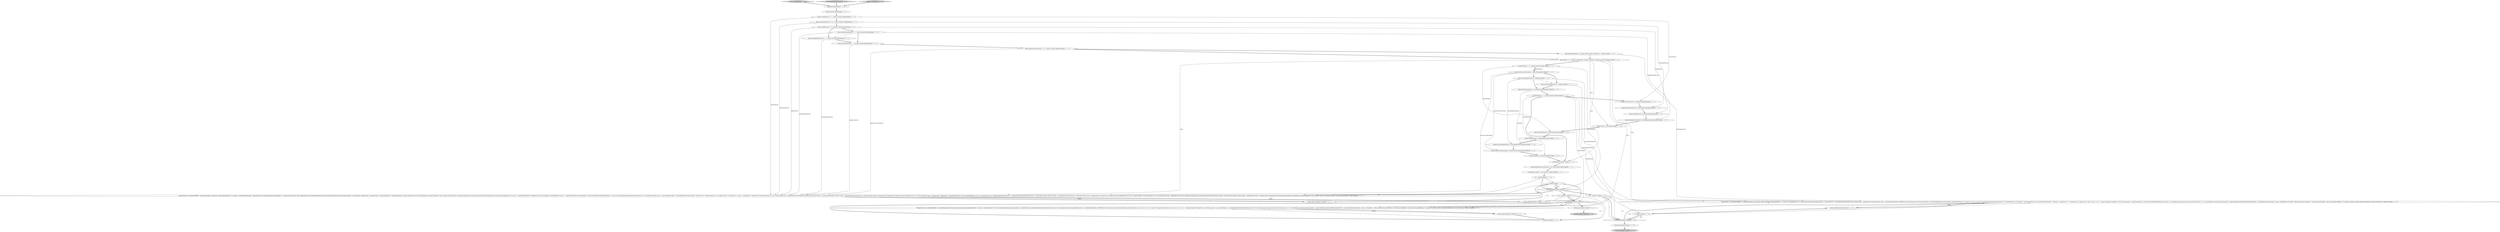 digraph {
24 [style = filled, label = "clearIndex()@@@3@@@['1', '1', '1']", fillcolor = white, shape = ellipse image = "AAA0AAABBB1BBB"];
13 [style = filled, label = "final int deletePercent = 4 + random().nextInt(25)@@@7@@@['1', '1', '1']", fillcolor = white, shape = ellipse image = "AAA0AAABBB1BBB"];
6 [style = filled, label = "threads.add(thread)@@@170@@@['1', '1', '0']", fillcolor = white, shape = ellipse image = "AAA0AAABBB1BBB"];
19 [style = filled, label = "final int optimisticPercent = 1 + random().nextInt(50)@@@9@@@['1', '1', '1']", fillcolor = white, shape = ellipse image = "AAA0AAABBB1BBB"];
43 [style = filled, label = "threads.add(thread)@@@119@@@['0', '0', '1']", fillcolor = white, shape = ellipse image = "AAA0AAABBB3BBB"];
0 [style = filled, label = "verbose(\"ndocs=\",ndocs)@@@22@@@['1', '1', '0']", fillcolor = white, shape = ellipse image = "AAA0AAABBB1BBB"];
45 [style = filled, label = "i < nReadThreads@@@122@@@['0', '0', '1']", fillcolor = white, shape = diamond image = "AAA0AAABBB3BBB"];
21 [style = filled, label = "verbose(\"nWriteThreads=\",nWriteThreads)@@@23@@@['1', '1', '0']", fillcolor = white, shape = ellipse image = "AAA0AAABBB1BBB"];
10 [style = filled, label = "final AtomicInteger numCommitting = new AtomicInteger()@@@18@@@['1', '1', '1']", fillcolor = white, shape = ellipse image = "AAA0AAABBB1BBB"];
48 [style = filled, label = "int i = 0@@@121@@@['0', '0', '1']", fillcolor = white, shape = ellipse image = "AAA0AAABBB3BBB"];
46 [style = filled, label = "thread.start()@@@176@@@['0', '0', '1']", fillcolor = white, shape = ellipse image = "AAA0AAABBB3BBB"];
49 [style = filled, label = "Thread thread = new Thread(\"READER\" + i){@Override public void run(){try {while (operations.decrementAndGet() >= 0) {int id = rand.nextInt(100) < 25? lastId: rand.nextInt(ndocs)boolean realTime = rand.nextInt(100) < percentRealtimeQueryDocInfo infoif (realTime) {info = model.get(id)}{synchronized (globalLock) {info = committedModel.get(id)}}if (VERBOSE) {verbose(\"querying id\",id)}SolrQueryRequest sreqif (realTime) {sreq = req(\"wt\",\"json\",\"qt\",\"/get\",\"ids\",Integer.toString(id))}{sreq = req(\"wt\",\"json\",\"q\",\"id:\" + Integer.toString(id),\"omitHeader\",\"true\")}String response = h.query(sreq)Map rsp = (Map)ObjectBuilder.fromJSON(response)List doclist = (List)(((Map)rsp.get(\"response\")).get(\"docs\"))if (doclist.size() == 0) {}{assertEquals(1,doclist.size())long foundVal = (Long)(((Map)doclist.get(0)).get(FIELD))long foundVer = (Long)(((Map)doclist.get(0)).get(\"_version_\"))if (foundVer < Math.abs(info.version) || (foundVer == info.version && foundVal != info.val)) {verbose(\"ERROR, id=\",id,\"found=\",response,\"model\",info)assertTrue(false)}}}}catch (Throwable e) }}@@@124@@@['0', '0', '1']", fillcolor = white, shape = ellipse image = "AAA0AAABBB3BBB"];
52 [style = filled, label = "threads.add(thread)@@@173@@@['0', '0', '1']", fillcolor = white, shape = ellipse image = "AAA0AAABBB3BBB"];
1 [style = filled, label = "Thread thread = new Thread(\"READER\" + i){@Override public void run(){try {while (operations.decrementAndGet() >= 0) {int id = rand.nextInt(100) < 25? lastId: rand.nextInt(ndocs)boolean realTime = rand.nextInt(100) < percentRealtimeQueryDocInfo infoif (realTime) {info = model.get(id)}{synchronized (this) {info = committedModel.get(id)}}if (VERBOSE) {verbose(\"querying id\",id)}boolean filteredOut = falseSolrQueryRequest sreqif (realTime) {ModifiableSolrParams p = params(\"wt\",\"json\",\"qt\",\"/get\",\"ids\",Integer.toString(id))if (rand.nextInt(100) < filteredGetPercent) {int idToFilter = rand.nextBoolean()? id: rand.nextInt(ndocs)filteredOut = idToFilter != idp.add(\"fq\",\"id:\" + idToFilter)}sreq = req(p)}{sreq = req(\"wt\",\"json\",\"q\",\"id:\" + Integer.toString(id),\"omitHeader\",\"true\")}String response = h.query(sreq)Map rsp = (Map)Utils.fromJSONString(response)List doclist = (List)(((Map)rsp.get(\"response\")).get(\"docs\"))if (doclist.size() == 0) {}{assertEquals(1,doclist.size())long foundVal = (Long)(((Map)doclist.get(0)).get(FIELD))long foundVer = (Long)(((Map)doclist.get(0)).get(\"_version_\"))if (filteredOut || foundVal < Math.abs(info.val) || (foundVer == info.version && foundVal != info.val)) {verbose(\"ERROR, id=\",id,\"found=\",response,\"model\",info)assertTrue(false)}}}}catch (Throwable e) }}@@@175@@@['1', '1', '0']", fillcolor = white, shape = ellipse image = "AAA0AAABBB1BBB"];
22 [style = filled, label = "verbose(\"commitPercent=\",commitPercent)@@@18@@@['1', '1', '0']", fillcolor = white, shape = ellipse image = "AAA0AAABBB1BBB"];
47 [style = filled, label = "final int percentRealtimeQuery = 75@@@14@@@['0', '0', '1']", fillcolor = white, shape = ellipse image = "AAA0AAABBB3BBB"];
11 [style = filled, label = "verbose(\"percentRealtimeQuery=\",percentRealtimeQuery)@@@25@@@['1', '1', '0']", fillcolor = white, shape = ellipse image = "AAA0AAABBB1BBB"];
20 [style = filled, label = "int nReadThreads = 5 + random().nextInt(25)@@@16@@@['1', '1', '1']", fillcolor = white, shape = ellipse image = "AAA0AAABBB1BBB"];
23 [style = filled, label = "thread.start()@@@234@@@['1', '1', '0']", fillcolor = white, shape = ellipse image = "AAA0AAABBB1BBB"];
29 [style = filled, label = "verbose(\"deleteByQueryPercent=\",deleteByQueryPercent)@@@21@@@['1', '1', '0']", fillcolor = white, shape = ellipse image = "AAA0AAABBB1BBB"];
18 [style = filled, label = "int nWriteThreads = 5 + random().nextInt(25)@@@12@@@['1', '1', '1']", fillcolor = white, shape = ellipse image = "AAA0AAABBB1BBB"];
50 [style = filled, label = "thread.join()@@@179@@@['0', '0', '1']", fillcolor = lightgray, shape = ellipse image = "AAA0AAABBB3BBB"];
30 [style = filled, label = "int i = 0@@@20@@@['1', '1', '1']", fillcolor = white, shape = ellipse image = "AAA0AAABBB1BBB"];
4 [style = filled, label = "initModel(ndocs)@@@17@@@['1', '1', '1']", fillcolor = white, shape = ellipse image = "AAA0AAABBB1BBB"];
27 [style = filled, label = "verbose(\"deletePercent=\",deletePercent)@@@20@@@['1', '1', '0']", fillcolor = white, shape = ellipse image = "AAA0AAABBB1BBB"];
16 [style = filled, label = "testStressGetRealtime['1', '0', '0']", fillcolor = lightgray, shape = diamond image = "AAA0AAABBB1BBB"];
37 [style = filled, label = "final int commitPercent = 5 + random().nextInt(20)@@@5@@@['1', '1', '1']", fillcolor = white, shape = ellipse image = "AAA0AAABBB1BBB"];
25 [style = filled, label = "assertU(commit())@@@4@@@['1', '1', '1']", fillcolor = white, shape = ellipse image = "AAA0AAABBB1BBB"];
31 [style = filled, label = "verbose(\"operations=\",operations)@@@27@@@['1', '1', '0']", fillcolor = white, shape = ellipse image = "AAA0AAABBB1BBB"];
40 [style = filled, label = "final int percentRealtimeQuery = 60@@@15@@@['1', '1', '0']", fillcolor = white, shape = ellipse image = "AAA0AAABBB1BBB"];
2 [style = filled, label = "i++@@@22@@@['1', '1', '1']", fillcolor = white, shape = ellipse image = "AAA0AAABBB1BBB"];
3 [style = filled, label = "threads.add(thread)@@@231@@@['1', '1', '0']", fillcolor = white, shape = ellipse image = "AAA0AAABBB1BBB"];
38 [style = filled, label = "final int optimisticCorrectPercent = 25 + random().nextInt(70)@@@10@@@['1', '1', '1']", fillcolor = white, shape = ellipse image = "AAA0AAABBB1BBB"];
34 [style = filled, label = "int i = 0@@@172@@@['1', '1', '0']", fillcolor = white, shape = ellipse image = "AAA0AAABBB1BBB"];
51 [style = filled, label = "testStressGetRealtimeVersions['0', '0', '1']", fillcolor = lightgray, shape = diamond image = "AAA0AAABBB3BBB"];
5 [style = filled, label = "List<Thread> threads = new ArrayList<>()@@@19@@@['1', '1', '1']", fillcolor = white, shape = ellipse image = "AAA0AAABBB1BBB"];
36 [style = filled, label = "i < nWriteThreads@@@21@@@['1', '1', '1']", fillcolor = white, shape = diamond image = "AAA0AAABBB1BBB"];
12 [style = filled, label = "final int softCommitPercent = 30 + random().nextInt(75)@@@6@@@['1', '1', '1']", fillcolor = white, shape = ellipse image = "AAA0AAABBB1BBB"];
17 [style = filled, label = "i++@@@174@@@['1', '1', '0']", fillcolor = white, shape = ellipse image = "AAA0AAABBB1BBB"];
9 [style = filled, label = "final AtomicLong operations = new AtomicLong(50000)@@@15@@@['1', '1', '1']", fillcolor = white, shape = ellipse image = "AAA0AAABBB1BBB"];
7 [style = filled, label = "i < nReadThreads@@@173@@@['1', '1', '0']", fillcolor = white, shape = diamond image = "AAA0AAABBB1BBB"];
15 [style = filled, label = "thread.join()@@@237@@@['1', '1', '0']", fillcolor = lightgray, shape = ellipse image = "AAA0AAABBB1BBB"];
14 [style = filled, label = "verbose(\"maxConcurrentCommits=\",maxConcurrentCommits)@@@26@@@['1', '1', '0']", fillcolor = white, shape = ellipse image = "AAA0AAABBB1BBB"];
39 [style = filled, label = "verbose(\"softCommitPercent=\",softCommitPercent)@@@19@@@['1', '1', '0']", fillcolor = white, shape = ellipse image = "AAA0AAABBB1BBB"];
44 [style = filled, label = "i++@@@123@@@['0', '0', '1']", fillcolor = white, shape = ellipse image = "AAA0AAABBB3BBB"];
42 [style = filled, label = "final int deleteByQueryPercent = 1 + random().nextInt(5)@@@8@@@['0', '0', '1']", fillcolor = white, shape = ellipse image = "AAA0AAABBB3BBB"];
28 [style = filled, label = "final int maxConcurrentCommits = nWriteThreads@@@13@@@['1', '1', '1']", fillcolor = white, shape = ellipse image = "AAA0AAABBB1BBB"];
26 [style = filled, label = "final int filteredGetPercent = random().nextInt(random().nextInt(20) + 1)@@@11@@@['1', '1', '0']", fillcolor = white, shape = ellipse image = "AAA0AAABBB1BBB"];
35 [style = filled, label = "verbose(\"nReadThreads=\",nReadThreads)@@@24@@@['1', '1', '0']", fillcolor = white, shape = ellipse image = "AAA0AAABBB1BBB"];
41 [style = filled, label = "testStressGetRealtime['0', '1', '0']", fillcolor = lightgray, shape = diamond image = "AAA0AAABBB2BBB"];
33 [style = filled, label = "final int ndocs = 5 + (random().nextBoolean()? random().nextInt(25): random().nextInt(200))@@@11@@@['1', '1', '1']", fillcolor = white, shape = ellipse image = "AAA0AAABBB1BBB"];
8 [style = filled, label = "Thread thread = new Thread(\"WRITER\" + i){@Override public void run(){try {while (operations.get() > 0) {int oper = rand.nextInt(100)if (oper < commitPercent) {if (numCommitting.incrementAndGet() <= maxConcurrentCommits) {Map<Integer,DocInfo> newCommittedModellong versionsynchronized (globalLock) {newCommittedModel = new HashMap<>(model)version = snapshotCount++}if (rand.nextInt(100) < softCommitPercent) {verbose(\"softCommit start\")assertU(TestHarness.commit(\"softCommit\",\"true\"))verbose(\"softCommit end\")}{verbose(\"hardCommit start\")assertU(commit())verbose(\"hardCommit end\")}synchronized (globalLock) {if (version >= committedModelClock) {if (VERBOSE) {verbose(\"installing new committedModel version=\" + committedModelClock)}committedModel = newCommittedModelcommittedModelClock = version}}}numCommitting.decrementAndGet()continue}int id = rand.nextInt(ndocs)Object sync = syncArr(id(boolean before = rand.nextBoolean()if (before) {lastId = id}DocInfo info = model.get(id)long val = info.vallong nextVal = Math.abs(val) + 1if (oper < commitPercent + deletePercent) {verbose(\"deleting id\",id,\"val=\",nextVal)Long version = deleteAndGetVersion(Integer.toString(id),null)assertTrue(version < 0)synchronized (model) {DocInfo currInfo = model.get(id)if (Math.abs(version) > Math.abs(currInfo.version)) {model.put(id,new DocInfo(version,-nextVal))}}verbose(\"deleting id\",id,\"val=\",nextVal,\"DONE\")}if (oper < commitPercent + deletePercent + deleteByQueryPercent) {verbose(\"deleteByQyery id\",id,\"val=\",nextVal)Long version = deleteByQueryAndGetVersion(\"id:\" + Integer.toString(id),null)assertTrue(version < 0)synchronized (model) {DocInfo currInfo = model.get(id)if (Math.abs(version) > Math.abs(currInfo.version)) {model.put(id,new DocInfo(version,-nextVal))}}verbose(\"deleteByQyery id\",id,\"val=\",nextVal,\"DONE\")}{verbose(\"adding id\",id,\"val=\",nextVal)Long version = addAndGetVersion(sdoc(\"id\",Integer.toString(id),FIELD,Long.toString(nextVal)),null)assertTrue(version > 0)synchronized (model) {DocInfo currInfo = model.get(id)if (version > currInfo.version) {model.put(id,new DocInfo(version,nextVal))}}if (VERBOSE) {verbose(\"adding id\",id,\"val=\",nextVal,\"DONE\")}}if (!before) {lastId = id}}}catch (Throwable e) }}@@@23@@@['1', '1', '1']", fillcolor = white, shape = ellipse image = "AAA0AAABBB1BBB"];
32 [style = filled, label = "final int deleteByQueryPercent = 1 + random().nextInt(5)@@@8@@@['1', '1', '0']", fillcolor = white, shape = ellipse image = "AAA0AAABBB1BBB"];
36->6 [style = dotted, label="true"];
36->8 [style = dotted, label="true"];
47->9 [style = bold, label=""];
34->7 [style = solid, label="i"];
52->44 [style = bold, label=""];
40->47 [style = dashed, label="0"];
26->1 [style = solid, label="filteredGetPercent"];
11->14 [style = bold, label=""];
12->39 [style = solid, label="softCommitPercent"];
51->24 [style = bold, label=""];
29->0 [style = bold, label=""];
30->36 [style = bold, label=""];
8->6 [style = bold, label=""];
17->7 [style = solid, label="i"];
9->31 [style = solid, label="operations"];
20->7 [style = solid, label="nReadThreads"];
2->8 [style = solid, label="i"];
32->29 [style = solid, label="deleteByQueryPercent"];
30->2 [style = solid, label="i"];
20->45 [style = solid, label="nReadThreads"];
33->18 [style = bold, label=""];
1->3 [style = solid, label="thread"];
8->43 [style = solid, label="thread"];
33->1 [style = solid, label="ndocs"];
2->36 [style = bold, label=""];
47->49 [style = solid, label="percentRealtimeQuery"];
28->8 [style = solid, label="maxConcurrentCommits"];
44->45 [style = solid, label="i"];
38->26 [style = bold, label=""];
49->52 [style = solid, label="thread"];
5->30 [style = bold, label=""];
46->50 [style = bold, label=""];
21->35 [style = bold, label=""];
7->1 [style = dotted, label="true"];
34->17 [style = solid, label="i"];
42->19 [style = bold, label=""];
13->32 [style = bold, label=""];
7->1 [style = bold, label=""];
34->1 [style = solid, label="i"];
48->44 [style = solid, label="i"];
45->52 [style = dotted, label="true"];
36->2 [style = dotted, label="true"];
31->4 [style = bold, label=""];
37->22 [style = solid, label="commitPercent"];
0->21 [style = bold, label=""];
45->44 [style = dotted, label="true"];
40->11 [style = solid, label="percentRealtimeQuery"];
13->8 [style = solid, label="deletePercent"];
18->28 [style = bold, label=""];
6->2 [style = bold, label=""];
44->49 [style = solid, label="i"];
45->49 [style = dotted, label="true"];
18->21 [style = solid, label="nWriteThreads"];
33->8 [style = solid, label="ndocs"];
25->37 [style = bold, label=""];
30->36 [style = solid, label="i"];
7->23 [style = bold, label=""];
18->36 [style = solid, label="nWriteThreads"];
33->4 [style = solid, label="ndocs"];
30->8 [style = solid, label="i"];
45->46 [style = bold, label=""];
27->29 [style = bold, label=""];
2->36 [style = solid, label="i"];
38->33 [style = bold, label=""];
7->17 [style = dotted, label="true"];
44->45 [style = bold, label=""];
19->38 [style = bold, label=""];
4->10 [style = bold, label=""];
13->42 [style = bold, label=""];
32->8 [style = solid, label="deleteByQueryPercent"];
13->27 [style = solid, label="deletePercent"];
16->24 [style = bold, label=""];
28->47 [style = bold, label=""];
23->15 [style = bold, label=""];
1->3 [style = bold, label=""];
9->20 [style = bold, label=""];
40->9 [style = bold, label=""];
43->2 [style = bold, label=""];
32->19 [style = bold, label=""];
37->12 [style = bold, label=""];
12->13 [style = bold, label=""];
48->49 [style = solid, label="i"];
10->5 [style = bold, label=""];
24->25 [style = bold, label=""];
14->31 [style = bold, label=""];
36->8 [style = bold, label=""];
19->8 [style = solid, label="optimisticPercent"];
22->39 [style = bold, label=""];
3->17 [style = bold, label=""];
33->0 [style = solid, label="ndocs"];
42->8 [style = solid, label="deleteByQueryPercent"];
36->34 [style = bold, label=""];
28->40 [style = bold, label=""];
41->24 [style = bold, label=""];
45->49 [style = bold, label=""];
18->28 [style = solid, label="nWriteThreads"];
40->1 [style = solid, label="percentRealtimeQuery"];
38->8 [style = solid, label="optimisticCorrectPercent"];
20->35 [style = solid, label="nReadThreads"];
48->45 [style = solid, label="i"];
34->7 [style = bold, label=""];
8->43 [style = bold, label=""];
8->6 [style = solid, label="thread"];
39->27 [style = bold, label=""];
20->4 [style = bold, label=""];
20->22 [style = bold, label=""];
33->49 [style = solid, label="ndocs"];
17->7 [style = bold, label=""];
37->8 [style = solid, label="commitPercent"];
12->8 [style = solid, label="softCommitPercent"];
48->45 [style = bold, label=""];
17->1 [style = solid, label="i"];
36->43 [style = dotted, label="true"];
49->52 [style = bold, label=""];
7->3 [style = dotted, label="true"];
32->42 [style = dashed, label="0"];
36->48 [style = bold, label=""];
28->14 [style = solid, label="maxConcurrentCommits"];
26->33 [style = bold, label=""];
35->11 [style = bold, label=""];
}
